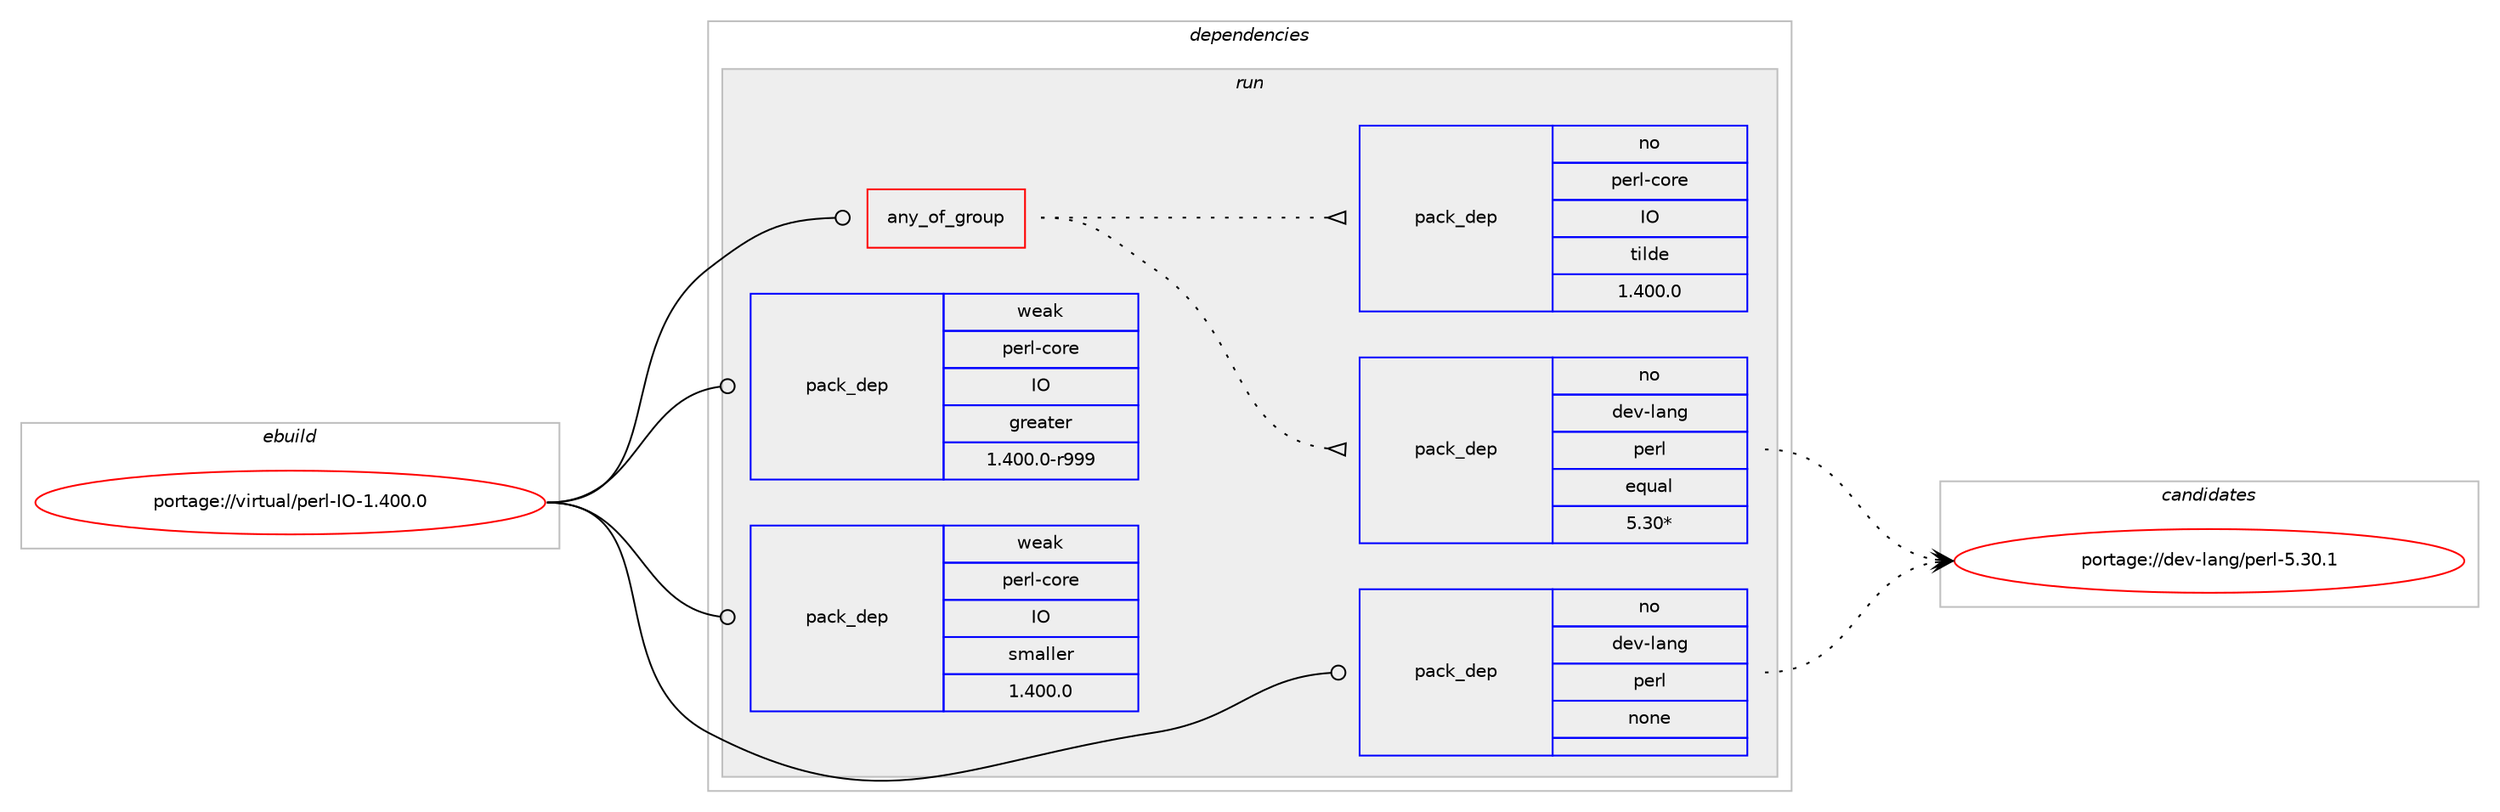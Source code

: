 digraph prolog {

# *************
# Graph options
# *************

newrank=true;
concentrate=true;
compound=true;
graph [rankdir=LR,fontname=Helvetica,fontsize=10,ranksep=1.5];#, ranksep=2.5, nodesep=0.2];
edge  [arrowhead=vee];
node  [fontname=Helvetica,fontsize=10];

# **********
# The ebuild
# **********

subgraph cluster_leftcol {
color=gray;
rank=same;
label=<<i>ebuild</i>>;
id [label="portage://virtual/perl-IO-1.400.0", color=red, width=4, href="../virtual/perl-IO-1.400.0.svg"];
}

# ****************
# The dependencies
# ****************

subgraph cluster_midcol {
color=gray;
label=<<i>dependencies</i>>;
subgraph cluster_compile {
fillcolor="#eeeeee";
style=filled;
label=<<i>compile</i>>;
}
subgraph cluster_compileandrun {
fillcolor="#eeeeee";
style=filled;
label=<<i>compile and run</i>>;
}
subgraph cluster_run {
fillcolor="#eeeeee";
style=filled;
label=<<i>run</i>>;
subgraph any163 {
dependency9010 [label=<<TABLE BORDER="0" CELLBORDER="1" CELLSPACING="0" CELLPADDING="4"><TR><TD CELLPADDING="10">any_of_group</TD></TR></TABLE>>, shape=none, color=red];subgraph pack7469 {
dependency9011 [label=<<TABLE BORDER="0" CELLBORDER="1" CELLSPACING="0" CELLPADDING="4" WIDTH="220"><TR><TD ROWSPAN="6" CELLPADDING="30">pack_dep</TD></TR><TR><TD WIDTH="110">no</TD></TR><TR><TD>dev-lang</TD></TR><TR><TD>perl</TD></TR><TR><TD>equal</TD></TR><TR><TD>5.30*</TD></TR></TABLE>>, shape=none, color=blue];
}
dependency9010:e -> dependency9011:w [weight=20,style="dotted",arrowhead="oinv"];
subgraph pack7470 {
dependency9012 [label=<<TABLE BORDER="0" CELLBORDER="1" CELLSPACING="0" CELLPADDING="4" WIDTH="220"><TR><TD ROWSPAN="6" CELLPADDING="30">pack_dep</TD></TR><TR><TD WIDTH="110">no</TD></TR><TR><TD>perl-core</TD></TR><TR><TD>IO</TD></TR><TR><TD>tilde</TD></TR><TR><TD>1.400.0</TD></TR></TABLE>>, shape=none, color=blue];
}
dependency9010:e -> dependency9012:w [weight=20,style="dotted",arrowhead="oinv"];
}
id:e -> dependency9010:w [weight=20,style="solid",arrowhead="odot"];
subgraph pack7471 {
dependency9013 [label=<<TABLE BORDER="0" CELLBORDER="1" CELLSPACING="0" CELLPADDING="4" WIDTH="220"><TR><TD ROWSPAN="6" CELLPADDING="30">pack_dep</TD></TR><TR><TD WIDTH="110">no</TD></TR><TR><TD>dev-lang</TD></TR><TR><TD>perl</TD></TR><TR><TD>none</TD></TR><TR><TD></TD></TR></TABLE>>, shape=none, color=blue];
}
id:e -> dependency9013:w [weight=20,style="solid",arrowhead="odot"];
subgraph pack7472 {
dependency9014 [label=<<TABLE BORDER="0" CELLBORDER="1" CELLSPACING="0" CELLPADDING="4" WIDTH="220"><TR><TD ROWSPAN="6" CELLPADDING="30">pack_dep</TD></TR><TR><TD WIDTH="110">weak</TD></TR><TR><TD>perl-core</TD></TR><TR><TD>IO</TD></TR><TR><TD>greater</TD></TR><TR><TD>1.400.0-r999</TD></TR></TABLE>>, shape=none, color=blue];
}
id:e -> dependency9014:w [weight=20,style="solid",arrowhead="odot"];
subgraph pack7473 {
dependency9015 [label=<<TABLE BORDER="0" CELLBORDER="1" CELLSPACING="0" CELLPADDING="4" WIDTH="220"><TR><TD ROWSPAN="6" CELLPADDING="30">pack_dep</TD></TR><TR><TD WIDTH="110">weak</TD></TR><TR><TD>perl-core</TD></TR><TR><TD>IO</TD></TR><TR><TD>smaller</TD></TR><TR><TD>1.400.0</TD></TR></TABLE>>, shape=none, color=blue];
}
id:e -> dependency9015:w [weight=20,style="solid",arrowhead="odot"];
}
}

# **************
# The candidates
# **************

subgraph cluster_choices {
rank=same;
color=gray;
label=<<i>candidates</i>>;

subgraph choice7469 {
color=black;
nodesep=1;
choice10010111845108971101034711210111410845534651484649 [label="portage://dev-lang/perl-5.30.1", color=red, width=4,href="../dev-lang/perl-5.30.1.svg"];
dependency9011:e -> choice10010111845108971101034711210111410845534651484649:w [style=dotted,weight="100"];
}
subgraph choice7470 {
color=black;
nodesep=1;
}
subgraph choice7471 {
color=black;
nodesep=1;
choice10010111845108971101034711210111410845534651484649 [label="portage://dev-lang/perl-5.30.1", color=red, width=4,href="../dev-lang/perl-5.30.1.svg"];
dependency9013:e -> choice10010111845108971101034711210111410845534651484649:w [style=dotted,weight="100"];
}
subgraph choice7472 {
color=black;
nodesep=1;
}
subgraph choice7473 {
color=black;
nodesep=1;
}
}

}
